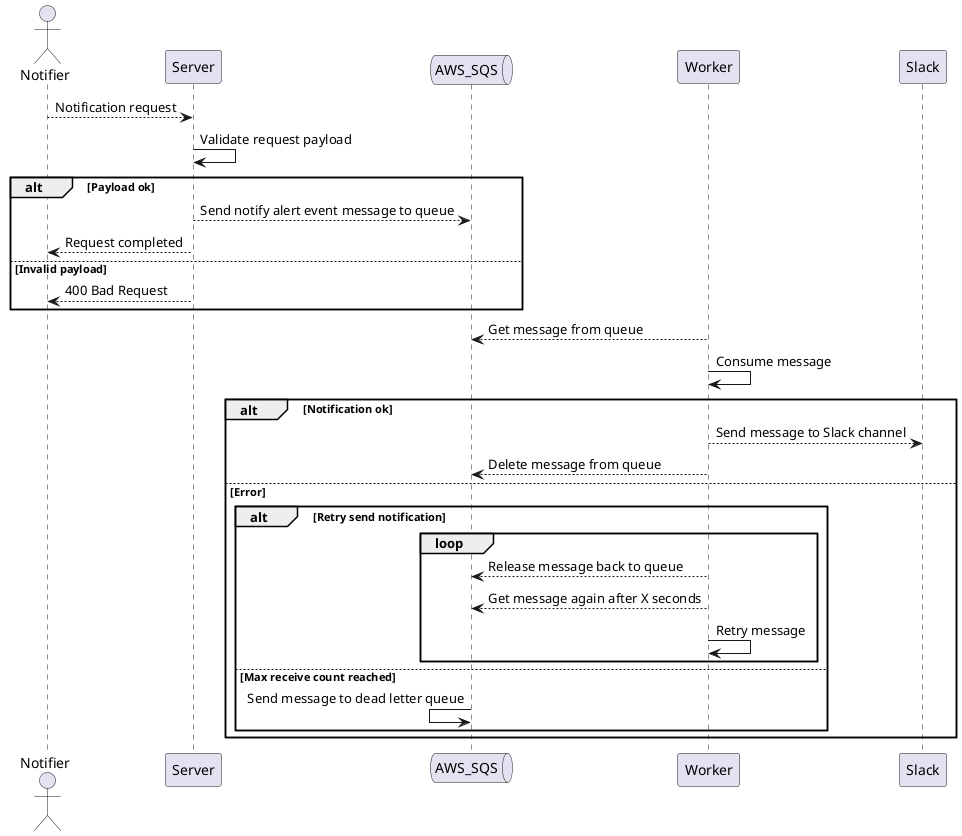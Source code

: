 @startuml Notify alert sequence

Actor Notifier as nf
Participant Server as sv
Queue AWS_SQS as sqs
participant Worker as wk
participant Slack as sl

nf --> sv: Notification request
sv -> sv: Validate request payload

alt Payload ok
    sv --> sqs: Send notify alert event message to queue
    sv --> nf: Request completed
else Invalid payload
    sv --> nf: 400 Bad Request
end

sqs <-- wk: Get message from queue
wk -> wk: Consume message

alt Notification ok
    wk --> sl: Send message to Slack channel
    sqs <-- wk: Delete message from queue
else Error
        alt Retry send notification
            loop
                sqs <-- wk: Release message back to queue
                sqs <-- wk: Get message again after X seconds
                wk -> wk: Retry message
            end
        else Max receive count reached
            sqs <- sqs: Send message to dead letter queue
    end
end

@enduml